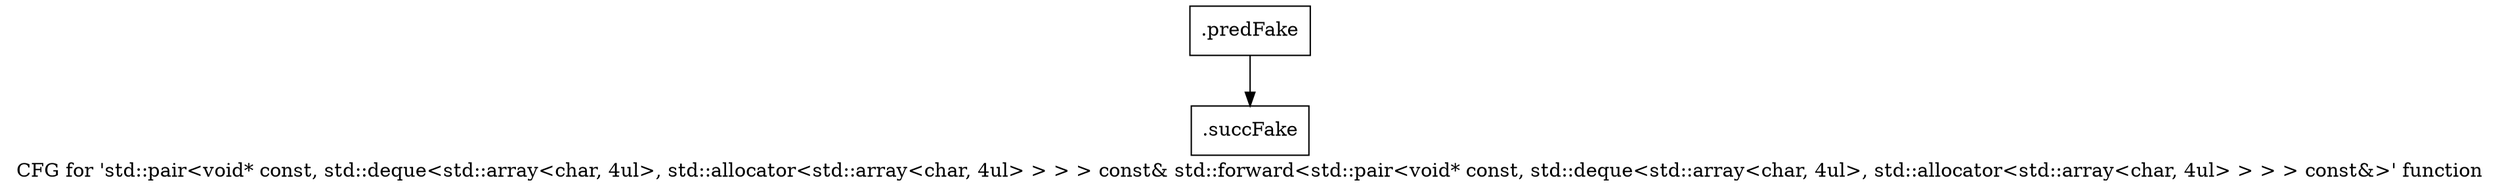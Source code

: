 digraph "CFG for 'std::pair\<void* const, std::deque\<std::array\<char, 4ul\>, std::allocator\<std::array\<char, 4ul\> \> \> \> const& std::forward\<std::pair\<void* const, std::deque\<std::array\<char, 4ul\>, std::allocator\<std::array\<char, 4ul\> \> \> \> const&\>' function" {
	label="CFG for 'std::pair\<void* const, std::deque\<std::array\<char, 4ul\>, std::allocator\<std::array\<char, 4ul\> \> \> \> const& std::forward\<std::pair\<void* const, std::deque\<std::array\<char, 4ul\>, std::allocator\<std::array\<char, 4ul\> \> \> \> const&\>' function";

	Node0x3bd4330 [shape=record,filename="",linenumber="",label="{.predFake}"];
	Node0x3bd4330 -> Node0x3c90680[ callList="" memoryops="" filename="/usr/vitis/Vitis_HLS/2020.2/tps/lnx64/gcc-6.2.0/lib/gcc/x86_64-pc-linux-gnu/6.2.0/../../../../include/c++/6.2.0/bits/move.h" execusionnum="4"];
	Node0x3c90680 [shape=record,filename="/usr/vitis/Vitis_HLS/2020.2/tps/lnx64/gcc-6.2.0/lib/gcc/x86_64-pc-linux-gnu/6.2.0/../../../../include/c++/6.2.0/bits/move.h",linenumber="77",label="{.succFake}"];
}
